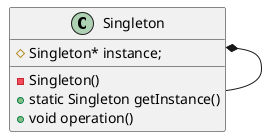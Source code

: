 @startuml

  Class Singleton{
    # Singleton* instance;

    - Singleton()
    + static Singleton getInstance()
    + void operation()
  }

  Singleton *-- Singleton

@enduml
